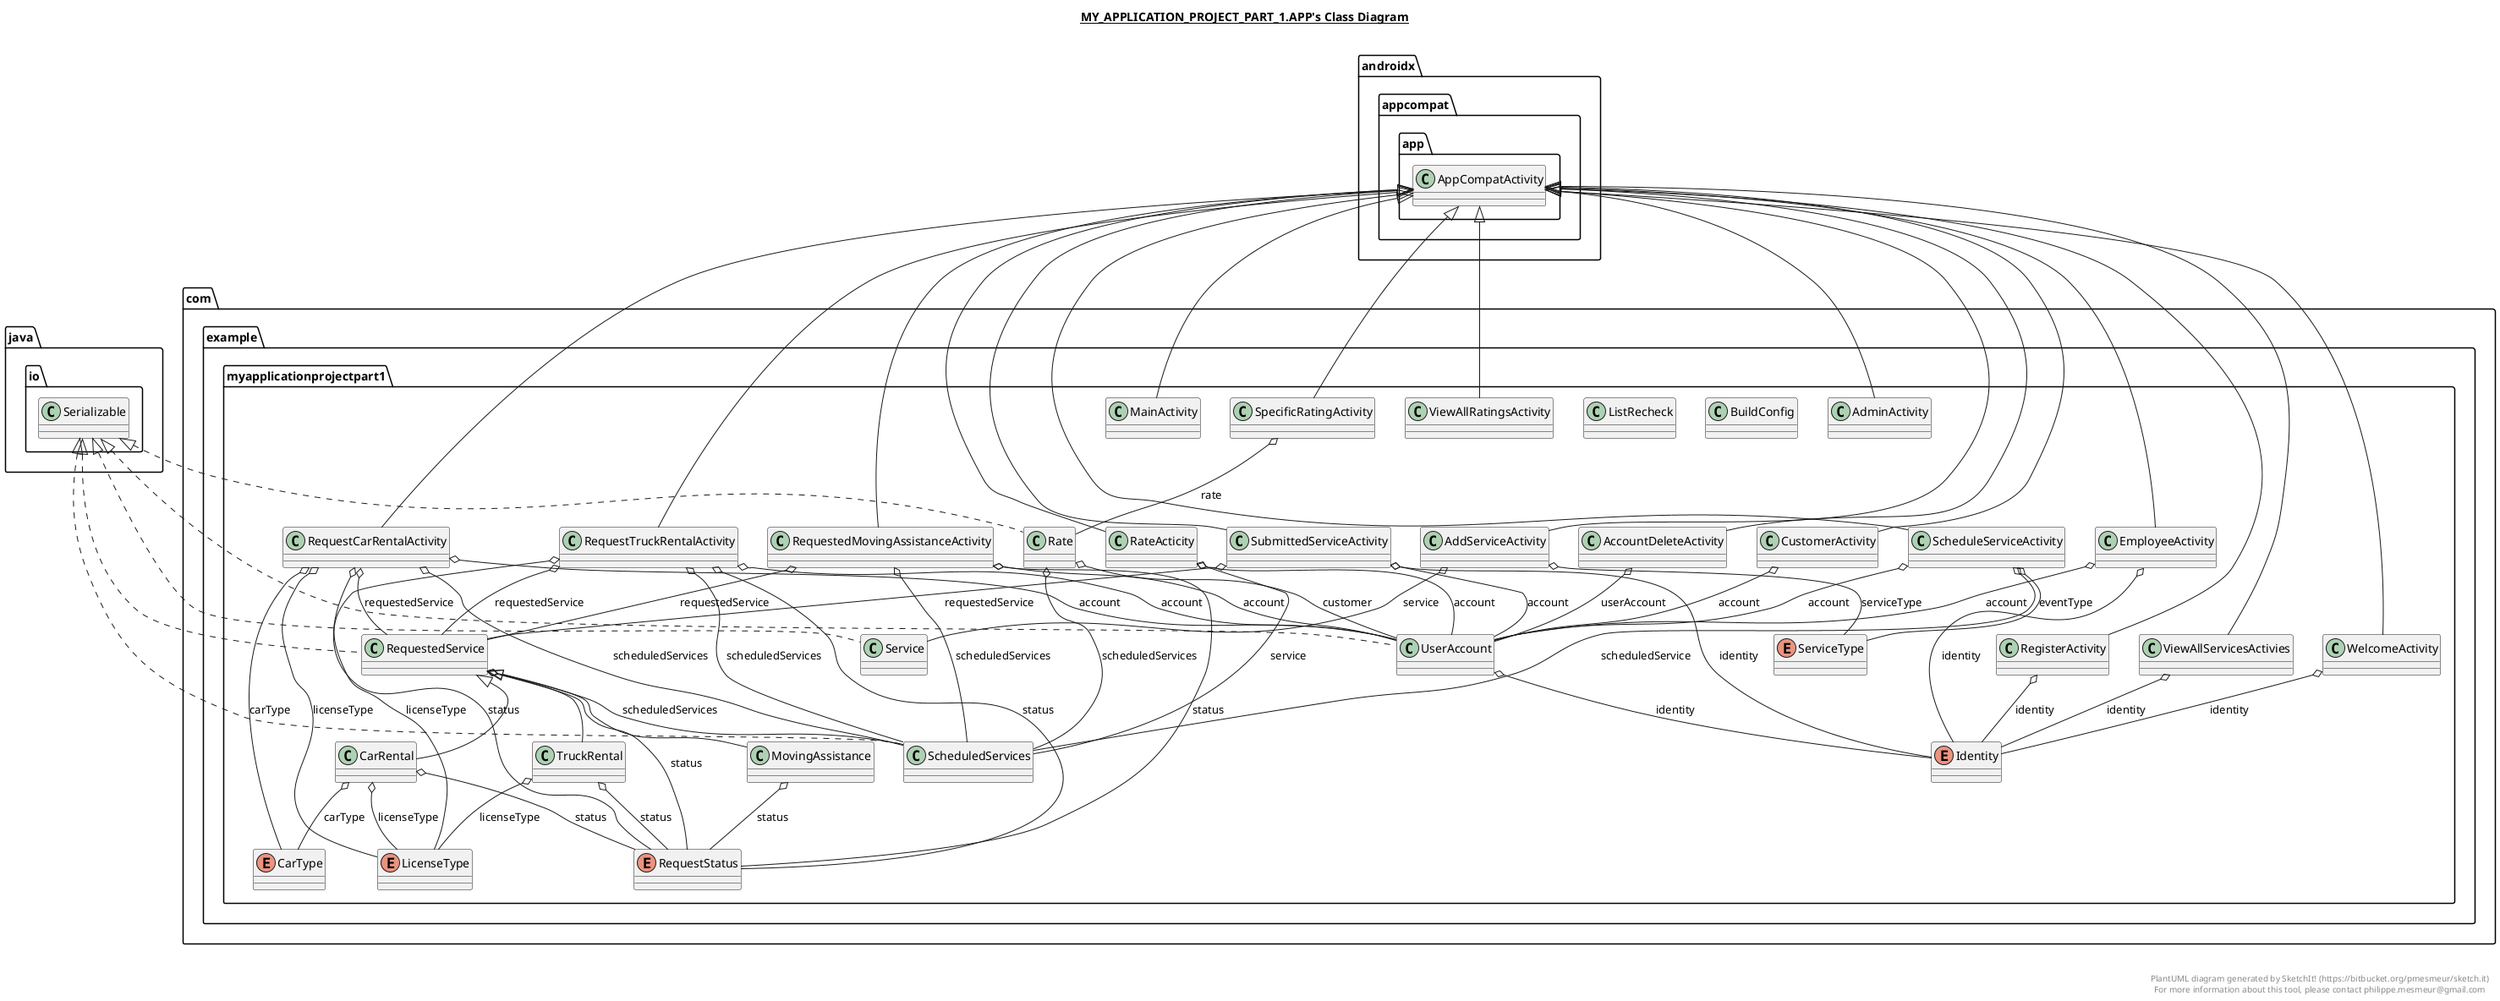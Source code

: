 @startuml

title __MY_APPLICATION_PROJECT_PART_1.APP's Class Diagram__\n

  namespace com.example.myapplicationprojectpart1 {
    class com.example.myapplicationprojectpart1.AccountDeleteActivity {
    }
  }
  

  namespace com.example.myapplicationprojectpart1 {
    class com.example.myapplicationprojectpart1.AddServiceActivity {
    }
  }
  

  namespace com.example.myapplicationprojectpart1 {
    class com.example.myapplicationprojectpart1.AdminActivity {
    }
  }
  

  namespace com.example.myapplicationprojectpart1 {
    class com.example.myapplicationprojectpart1.BuildConfig {
    }
  }
  

  namespace com.example.myapplicationprojectpart1 {
    class com.example.myapplicationprojectpart1.CarRental {
    }
  }
  

  namespace com.example.myapplicationprojectpart1 {
    enum CarType {
    }
  }
  

  namespace com.example.myapplicationprojectpart1 {
    class com.example.myapplicationprojectpart1.CustomerActivity {
    }
  }
  

  namespace com.example.myapplicationprojectpart1 {
    class com.example.myapplicationprojectpart1.EmployeeActivity {
    }
  }
  

  namespace com.example.myapplicationprojectpart1 {
    enum Identity {
    }
  }
  

  namespace com.example.myapplicationprojectpart1 {
    enum LicenseType {
    }
  }
  

  namespace com.example.myapplicationprojectpart1 {
    class com.example.myapplicationprojectpart1.ListRecheck {
    }
  }
  

  namespace com.example.myapplicationprojectpart1 {
    class com.example.myapplicationprojectpart1.MainActivity {
    }
  }
  

  namespace com.example.myapplicationprojectpart1 {
    class com.example.myapplicationprojectpart1.MovingAssistance {
    }
  }
  

  namespace com.example.myapplicationprojectpart1 {
    class com.example.myapplicationprojectpart1.Rate {
    }
  }
  

  namespace com.example.myapplicationprojectpart1 {
    class com.example.myapplicationprojectpart1.RateActicity {
    }
  }
  

  namespace com.example.myapplicationprojectpart1 {
    class com.example.myapplicationprojectpart1.RegisterActivity {
    }
  }
  

  namespace com.example.myapplicationprojectpart1 {
    class com.example.myapplicationprojectpart1.RequestCarRentalActivity {
    }
  }
  

  namespace com.example.myapplicationprojectpart1 {
    enum RequestStatus {
    }
  }
  

  namespace com.example.myapplicationprojectpart1 {
    class com.example.myapplicationprojectpart1.RequestTruckRentalActivity {
    }
  }
  

  namespace com.example.myapplicationprojectpart1 {
    class com.example.myapplicationprojectpart1.RequestedMovingAssistanceActivity {
    }
  }
  

  namespace com.example.myapplicationprojectpart1 {
    class com.example.myapplicationprojectpart1.RequestedService {
    }
  }
  

  namespace com.example.myapplicationprojectpart1 {
    class com.example.myapplicationprojectpart1.ScheduleServiceActivity {
    }
  }
  

  namespace com.example.myapplicationprojectpart1 {
    class com.example.myapplicationprojectpart1.ScheduledServices {
    }
  }
  

  namespace com.example.myapplicationprojectpart1 {
    class com.example.myapplicationprojectpart1.Service {
    }
  }
  

  namespace com.example.myapplicationprojectpart1 {
    enum ServiceType {
    }
  }
  

  namespace com.example.myapplicationprojectpart1 {
    class com.example.myapplicationprojectpart1.SpecificRatingActivity {
    }
  }
  

  namespace com.example.myapplicationprojectpart1 {
    class com.example.myapplicationprojectpart1.SubmittedServiceActivity {
    }
  }
  

  namespace com.example.myapplicationprojectpart1 {
    class com.example.myapplicationprojectpart1.TruckRental {
    }
  }
  

  namespace com.example.myapplicationprojectpart1 {
    class com.example.myapplicationprojectpart1.UserAccount {
    }
  }
  

  namespace com.example.myapplicationprojectpart1 {
    class com.example.myapplicationprojectpart1.ViewAllRatingsActivity {
    }
  }
  

  namespace com.example.myapplicationprojectpart1 {
    class com.example.myapplicationprojectpart1.ViewAllServicesActivies {
    }
  }
  

  namespace com.example.myapplicationprojectpart1 {
    class com.example.myapplicationprojectpart1.WelcomeActivity {
    }
  }
  

  com.example.myapplicationprojectpart1.AccountDeleteActivity -up-|> androidx.appcompat.app.AppCompatActivity
  com.example.myapplicationprojectpart1.AccountDeleteActivity o-- com.example.myapplicationprojectpart1.UserAccount : userAccount
  com.example.myapplicationprojectpart1.AddServiceActivity -up-|> androidx.appcompat.app.AppCompatActivity
  com.example.myapplicationprojectpart1.AddServiceActivity o-- com.example.myapplicationprojectpart1.Service : service
  com.example.myapplicationprojectpart1.AddServiceActivity o-- com.example.myapplicationprojectpart1.ServiceType : serviceType
  com.example.myapplicationprojectpart1.AdminActivity -up-|> androidx.appcompat.app.AppCompatActivity
  com.example.myapplicationprojectpart1.CarRental -up-|> com.example.myapplicationprojectpart1.RequestedService
  com.example.myapplicationprojectpart1.CarRental o-- com.example.myapplicationprojectpart1.CarType : carType
  com.example.myapplicationprojectpart1.CarRental o-- com.example.myapplicationprojectpart1.LicenseType : licenseType
  com.example.myapplicationprojectpart1.CarRental o-- com.example.myapplicationprojectpart1.RequestStatus : status
  com.example.myapplicationprojectpart1.CustomerActivity -up-|> androidx.appcompat.app.AppCompatActivity
  com.example.myapplicationprojectpart1.CustomerActivity o-- com.example.myapplicationprojectpart1.UserAccount : account
  com.example.myapplicationprojectpart1.EmployeeActivity -up-|> androidx.appcompat.app.AppCompatActivity
  com.example.myapplicationprojectpart1.EmployeeActivity o-- com.example.myapplicationprojectpart1.UserAccount : account
  com.example.myapplicationprojectpart1.EmployeeActivity o-- com.example.myapplicationprojectpart1.Identity : identity
  com.example.myapplicationprojectpart1.MainActivity -up-|> androidx.appcompat.app.AppCompatActivity
  com.example.myapplicationprojectpart1.MovingAssistance -up-|> com.example.myapplicationprojectpart1.RequestedService
  com.example.myapplicationprojectpart1.MovingAssistance o-- com.example.myapplicationprojectpart1.RequestStatus : status
  com.example.myapplicationprojectpart1.Rate .up.|> java.io.Serializable
  com.example.myapplicationprojectpart1.Rate o-- com.example.myapplicationprojectpart1.UserAccount : customer
  com.example.myapplicationprojectpart1.Rate o-- com.example.myapplicationprojectpart1.ScheduledServices : scheduledServices
  com.example.myapplicationprojectpart1.RateActicity -up-|> androidx.appcompat.app.AppCompatActivity
  com.example.myapplicationprojectpart1.RateActicity o-- com.example.myapplicationprojectpart1.UserAccount : account
  com.example.myapplicationprojectpart1.RateActicity o-- com.example.myapplicationprojectpart1.ScheduledServices : service
  com.example.myapplicationprojectpart1.RegisterActivity -up-|> androidx.appcompat.app.AppCompatActivity
  com.example.myapplicationprojectpart1.RegisterActivity o-- com.example.myapplicationprojectpart1.Identity : identity
  com.example.myapplicationprojectpart1.RequestCarRentalActivity -up-|> androidx.appcompat.app.AppCompatActivity
  com.example.myapplicationprojectpart1.RequestCarRentalActivity o-- com.example.myapplicationprojectpart1.UserAccount : account
  com.example.myapplicationprojectpart1.RequestCarRentalActivity o-- com.example.myapplicationprojectpart1.CarType : carType
  com.example.myapplicationprojectpart1.RequestCarRentalActivity o-- com.example.myapplicationprojectpart1.LicenseType : licenseType
  com.example.myapplicationprojectpart1.RequestCarRentalActivity o-- com.example.myapplicationprojectpart1.RequestedService : requestedService
  com.example.myapplicationprojectpart1.RequestCarRentalActivity o-- com.example.myapplicationprojectpart1.ScheduledServices : scheduledServices
  com.example.myapplicationprojectpart1.RequestCarRentalActivity o-- com.example.myapplicationprojectpart1.RequestStatus : status
  com.example.myapplicationprojectpart1.RequestTruckRentalActivity -up-|> androidx.appcompat.app.AppCompatActivity
  com.example.myapplicationprojectpart1.RequestTruckRentalActivity o-- com.example.myapplicationprojectpart1.UserAccount : account
  com.example.myapplicationprojectpart1.RequestTruckRentalActivity o-- com.example.myapplicationprojectpart1.LicenseType : licenseType
  com.example.myapplicationprojectpart1.RequestTruckRentalActivity o-- com.example.myapplicationprojectpart1.RequestedService : requestedService
  com.example.myapplicationprojectpart1.RequestTruckRentalActivity o-- com.example.myapplicationprojectpart1.ScheduledServices : scheduledServices
  com.example.myapplicationprojectpart1.RequestTruckRentalActivity o-- com.example.myapplicationprojectpart1.RequestStatus : status
  com.example.myapplicationprojectpart1.RequestedMovingAssistanceActivity -up-|> androidx.appcompat.app.AppCompatActivity
  com.example.myapplicationprojectpart1.RequestedMovingAssistanceActivity o-- com.example.myapplicationprojectpart1.UserAccount : account
  com.example.myapplicationprojectpart1.RequestedMovingAssistanceActivity o-- com.example.myapplicationprojectpart1.RequestedService : requestedService
  com.example.myapplicationprojectpart1.RequestedMovingAssistanceActivity o-- com.example.myapplicationprojectpart1.ScheduledServices : scheduledServices
  com.example.myapplicationprojectpart1.RequestedMovingAssistanceActivity o-- com.example.myapplicationprojectpart1.RequestStatus : status
  com.example.myapplicationprojectpart1.RequestedService .up.|> java.io.Serializable
  com.example.myapplicationprojectpart1.RequestedService o-- com.example.myapplicationprojectpart1.ScheduledServices : scheduledServices
  com.example.myapplicationprojectpart1.RequestedService o-- com.example.myapplicationprojectpart1.RequestStatus : status
  com.example.myapplicationprojectpart1.ScheduleServiceActivity -up-|> androidx.appcompat.app.AppCompatActivity
  com.example.myapplicationprojectpart1.ScheduleServiceActivity o-- com.example.myapplicationprojectpart1.UserAccount : account
  com.example.myapplicationprojectpart1.ScheduleServiceActivity o-- com.example.myapplicationprojectpart1.ServiceType : eventType
  com.example.myapplicationprojectpart1.ScheduleServiceActivity o-- com.example.myapplicationprojectpart1.ScheduledServices : scheduledService
  com.example.myapplicationprojectpart1.ScheduledServices .up.|> java.io.Serializable
  com.example.myapplicationprojectpart1.Service .up.|> java.io.Serializable
  com.example.myapplicationprojectpart1.SpecificRatingActivity -up-|> androidx.appcompat.app.AppCompatActivity
  com.example.myapplicationprojectpart1.SpecificRatingActivity o-- com.example.myapplicationprojectpart1.Rate : rate
  com.example.myapplicationprojectpart1.SubmittedServiceActivity -up-|> androidx.appcompat.app.AppCompatActivity
  com.example.myapplicationprojectpart1.SubmittedServiceActivity o-- com.example.myapplicationprojectpart1.UserAccount : account
  com.example.myapplicationprojectpart1.SubmittedServiceActivity o-- com.example.myapplicationprojectpart1.Identity : identity
  com.example.myapplicationprojectpart1.SubmittedServiceActivity o-- com.example.myapplicationprojectpart1.RequestedService : requestedService
  com.example.myapplicationprojectpart1.TruckRental -up-|> com.example.myapplicationprojectpart1.RequestedService
  com.example.myapplicationprojectpart1.TruckRental o-- com.example.myapplicationprojectpart1.LicenseType : licenseType
  com.example.myapplicationprojectpart1.TruckRental o-- com.example.myapplicationprojectpart1.RequestStatus : status
  com.example.myapplicationprojectpart1.UserAccount .up.|> java.io.Serializable
  com.example.myapplicationprojectpart1.UserAccount o-- com.example.myapplicationprojectpart1.Identity : identity
  com.example.myapplicationprojectpart1.ViewAllRatingsActivity -up-|> androidx.appcompat.app.AppCompatActivity
  com.example.myapplicationprojectpart1.ViewAllServicesActivies -up-|> androidx.appcompat.app.AppCompatActivity
  com.example.myapplicationprojectpart1.ViewAllServicesActivies o-- com.example.myapplicationprojectpart1.Identity : identity
  com.example.myapplicationprojectpart1.WelcomeActivity -up-|> androidx.appcompat.app.AppCompatActivity
  com.example.myapplicationprojectpart1.WelcomeActivity o-- com.example.myapplicationprojectpart1.Identity : identity


right footer


PlantUML diagram generated by SketchIt! (https://bitbucket.org/pmesmeur/sketch.it)
For more information about this tool, please contact philippe.mesmeur@gmail.com
endfooter

@enduml
